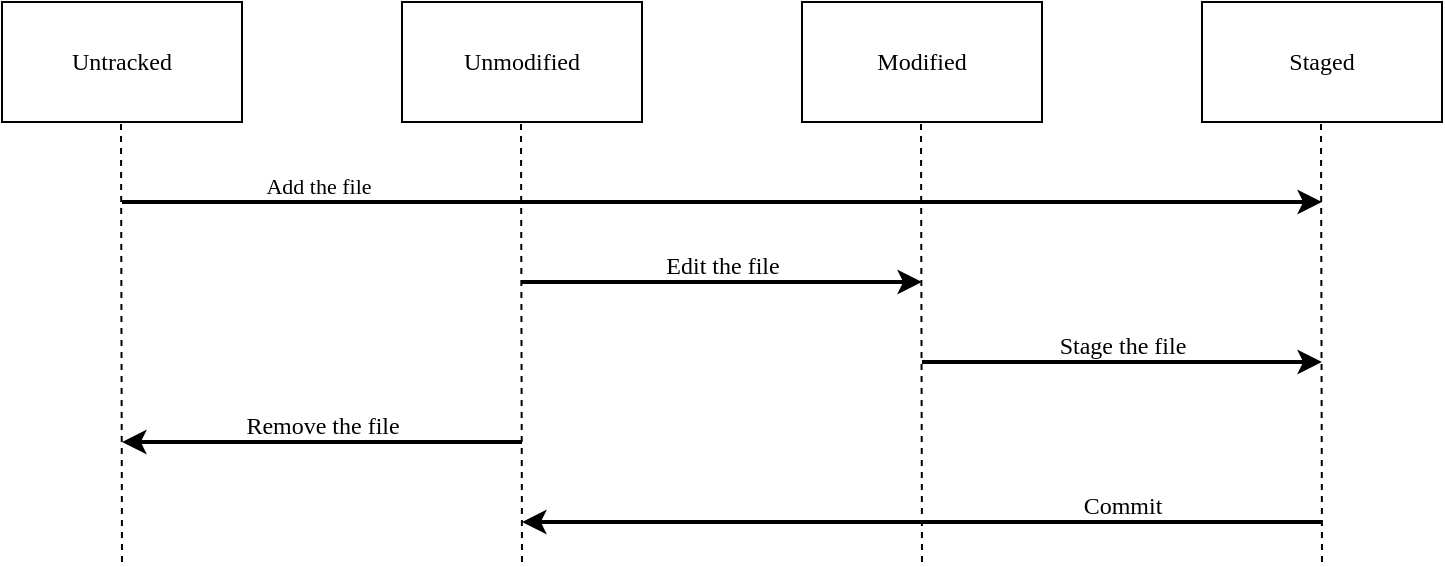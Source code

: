 <mxfile version="26.0.4">
  <diagram name="Page-1" id="z_t7DW9Uk_a8_lbUAwnk">
    <mxGraphModel dx="1420" dy="942" grid="1" gridSize="10" guides="1" tooltips="1" connect="1" arrows="1" fold="1" page="1" pageScale="1" pageWidth="850" pageHeight="1100" math="0" shadow="0">
      <root>
        <mxCell id="0" />
        <mxCell id="1" parent="0" />
        <mxCell id="4Xwy-DT4BqPEZJXCdUJZ-1" value="Untracked" style="rounded=0;whiteSpace=wrap;html=1;fontFamily=Lucida Console;" vertex="1" parent="1">
          <mxGeometry x="40" y="40" width="120" height="60" as="geometry" />
        </mxCell>
        <mxCell id="4Xwy-DT4BqPEZJXCdUJZ-2" value="Unmodified" style="rounded=0;whiteSpace=wrap;html=1;fontFamily=Lucida Console;" vertex="1" parent="1">
          <mxGeometry x="240" y="40" width="120" height="60" as="geometry" />
        </mxCell>
        <mxCell id="4Xwy-DT4BqPEZJXCdUJZ-3" value="Modified" style="rounded=0;whiteSpace=wrap;html=1;fontFamily=Lucida Console;" vertex="1" parent="1">
          <mxGeometry x="440" y="40" width="120" height="60" as="geometry" />
        </mxCell>
        <mxCell id="4Xwy-DT4BqPEZJXCdUJZ-4" value="Staged" style="rounded=0;whiteSpace=wrap;html=1;fontFamily=Lucida Console;" vertex="1" parent="1">
          <mxGeometry x="640" y="40" width="120" height="60" as="geometry" />
        </mxCell>
        <mxCell id="4Xwy-DT4BqPEZJXCdUJZ-5" value="" style="endArrow=none;html=1;rounded=0;dashed=1;fontFamily=Lucida Console;" edge="1" parent="1">
          <mxGeometry width="50" height="50" relative="1" as="geometry">
            <mxPoint x="100" y="320" as="sourcePoint" />
            <mxPoint x="99.5" y="100" as="targetPoint" />
          </mxGeometry>
        </mxCell>
        <mxCell id="4Xwy-DT4BqPEZJXCdUJZ-6" value="" style="endArrow=none;html=1;rounded=0;startArrow=none;startFill=0;dashed=1;fontFamily=Lucida Console;" edge="1" parent="1">
          <mxGeometry width="50" height="50" relative="1" as="geometry">
            <mxPoint x="300" y="320" as="sourcePoint" />
            <mxPoint x="299.5" y="100" as="targetPoint" />
          </mxGeometry>
        </mxCell>
        <mxCell id="4Xwy-DT4BqPEZJXCdUJZ-7" value="" style="endArrow=none;html=1;rounded=0;dashed=1;fontFamily=Lucida Console;" edge="1" parent="1">
          <mxGeometry width="50" height="50" relative="1" as="geometry">
            <mxPoint x="500" y="320" as="sourcePoint" />
            <mxPoint x="499.5" y="100" as="targetPoint" />
          </mxGeometry>
        </mxCell>
        <mxCell id="4Xwy-DT4BqPEZJXCdUJZ-8" value="" style="endArrow=none;html=1;rounded=0;dashed=1;fontFamily=Lucida Console;" edge="1" parent="1">
          <mxGeometry width="50" height="50" relative="1" as="geometry">
            <mxPoint x="700" y="320" as="sourcePoint" />
            <mxPoint x="699.5" y="100" as="targetPoint" />
          </mxGeometry>
        </mxCell>
        <mxCell id="4Xwy-DT4BqPEZJXCdUJZ-9" value="" style="endArrow=classic;html=1;rounded=0;strokeWidth=2;fontFamily=Lucida Console;" edge="1" parent="1">
          <mxGeometry width="50" height="50" relative="1" as="geometry">
            <mxPoint x="100" y="140" as="sourcePoint" />
            <mxPoint x="700" y="140" as="targetPoint" />
          </mxGeometry>
        </mxCell>
        <mxCell id="4Xwy-DT4BqPEZJXCdUJZ-10" value="Add the file" style="edgeLabel;html=1;align=center;verticalAlign=bottom;resizable=0;points=[];rotation=0;fontFamily=Lucida Console;" vertex="1" connectable="0" parent="4Xwy-DT4BqPEZJXCdUJZ-9">
          <mxGeometry x="-0.54" relative="1" as="geometry">
            <mxPoint x="-40" as="offset" />
          </mxGeometry>
        </mxCell>
        <mxCell id="4Xwy-DT4BqPEZJXCdUJZ-11" value="" style="endArrow=classic;html=1;rounded=0;strokeWidth=2;fontFamily=Lucida Console;" edge="1" parent="1">
          <mxGeometry width="50" height="50" relative="1" as="geometry">
            <mxPoint x="300" y="180" as="sourcePoint" />
            <mxPoint x="500" y="180" as="targetPoint" />
          </mxGeometry>
        </mxCell>
        <mxCell id="4Xwy-DT4BqPEZJXCdUJZ-12" value="Edit the file" style="edgeLabel;html=1;align=center;verticalAlign=bottom;resizable=0;points=[];rotation=0;fontSize=12;fontFamily=Lucida Console;" vertex="1" connectable="0" parent="4Xwy-DT4BqPEZJXCdUJZ-11">
          <mxGeometry x="-0.5" relative="1" as="geometry">
            <mxPoint x="50" as="offset" />
          </mxGeometry>
        </mxCell>
        <mxCell id="4Xwy-DT4BqPEZJXCdUJZ-16" value="" style="endArrow=classic;html=1;rounded=0;strokeWidth=2;fontFamily=Lucida Console;" edge="1" parent="1">
          <mxGeometry width="50" height="50" relative="1" as="geometry">
            <mxPoint x="500" y="220" as="sourcePoint" />
            <mxPoint x="700" y="220" as="targetPoint" />
          </mxGeometry>
        </mxCell>
        <mxCell id="4Xwy-DT4BqPEZJXCdUJZ-17" value="Stage the file" style="edgeLabel;html=1;align=center;verticalAlign=bottom;resizable=0;points=[];rotation=0;fontSize=12;fontFamily=Lucida Console;" vertex="1" connectable="0" parent="4Xwy-DT4BqPEZJXCdUJZ-16">
          <mxGeometry x="-0.5" relative="1" as="geometry">
            <mxPoint x="50" as="offset" />
          </mxGeometry>
        </mxCell>
        <mxCell id="4Xwy-DT4BqPEZJXCdUJZ-20" value="" style="endArrow=classic;html=1;rounded=0;verticalAlign=bottom;strokeWidth=2;fontFamily=Lucida Console;" edge="1" parent="1">
          <mxGeometry width="50" height="50" relative="1" as="geometry">
            <mxPoint x="300" y="260" as="sourcePoint" />
            <mxPoint x="100" y="260" as="targetPoint" />
          </mxGeometry>
        </mxCell>
        <mxCell id="4Xwy-DT4BqPEZJXCdUJZ-21" value="Remove the file" style="edgeLabel;html=1;align=center;verticalAlign=bottom;resizable=0;points=[];rotation=0;fontSize=12;fontFamily=Lucida Console;" vertex="1" connectable="0" parent="4Xwy-DT4BqPEZJXCdUJZ-20">
          <mxGeometry x="0.5" relative="1" as="geometry">
            <mxPoint x="50" as="offset" />
          </mxGeometry>
        </mxCell>
        <mxCell id="4Xwy-DT4BqPEZJXCdUJZ-22" value="" style="endArrow=classic;html=1;rounded=0;verticalAlign=bottom;strokeWidth=2;fontFamily=Lucida Console;" edge="1" parent="1">
          <mxGeometry width="50" height="50" relative="1" as="geometry">
            <mxPoint x="700" y="300" as="sourcePoint" />
            <mxPoint x="300" y="300" as="targetPoint" />
          </mxGeometry>
        </mxCell>
        <mxCell id="4Xwy-DT4BqPEZJXCdUJZ-23" value="Commit" style="edgeLabel;html=1;align=center;verticalAlign=bottom;resizable=0;points=[];rotation=0;fontSize=12;fontFamily=Lucida Console;" vertex="1" connectable="0" parent="4Xwy-DT4BqPEZJXCdUJZ-22">
          <mxGeometry x="0.5" relative="1" as="geometry">
            <mxPoint x="200" as="offset" />
          </mxGeometry>
        </mxCell>
      </root>
    </mxGraphModel>
  </diagram>
</mxfile>
